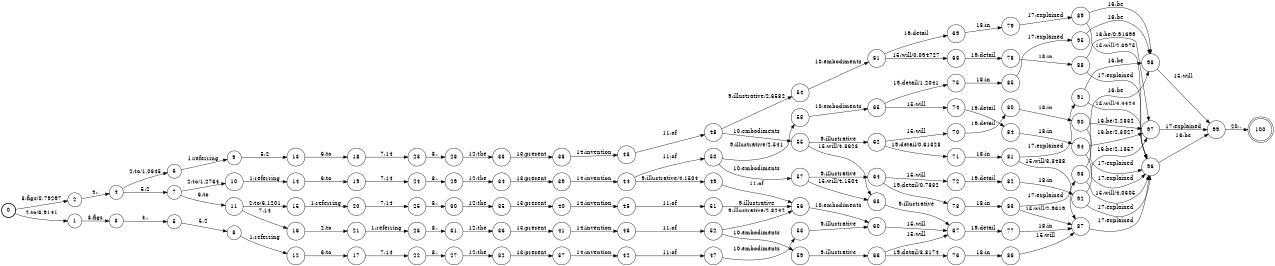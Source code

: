 digraph FST {
rankdir = LR;
size = "8.5,11";
label = "";
center = 1;
orientation = Portrait;
ranksep = "0.4";
nodesep = "0.25";
0 [label = "0", shape = circle, style = bold, fontsize = 14]
	0 -> 1 [label = "2:to/6.9141", fontsize = 14];
	0 -> 2 [label = "3:figs/0.79297", fontsize = 14];
1 [label = "1", shape = circle, style = solid, fontsize = 14]
	1 -> 3 [label = "3:figs", fontsize = 14];
2 [label = "2", shape = circle, style = solid, fontsize = 14]
	2 -> 4 [label = "4:.", fontsize = 14];
3 [label = "3", shape = circle, style = solid, fontsize = 14]
	3 -> 5 [label = "4:.", fontsize = 14];
4 [label = "4", shape = circle, style = solid, fontsize = 14]
	4 -> 6 [label = "2:to/1.0645", fontsize = 14];
	4 -> 7 [label = "5:2", fontsize = 14];
5 [label = "5", shape = circle, style = solid, fontsize = 14]
	5 -> 8 [label = "5:2", fontsize = 14];
6 [label = "6", shape = circle, style = solid, fontsize = 14]
	6 -> 9 [label = "1:referring", fontsize = 14];
7 [label = "7", shape = circle, style = solid, fontsize = 14]
	7 -> 10 [label = "2:to/1.2764", fontsize = 14];
	7 -> 11 [label = "6:to", fontsize = 14];
8 [label = "8", shape = circle, style = solid, fontsize = 14]
	8 -> 12 [label = "1:referring", fontsize = 14];
9 [label = "9", shape = circle, style = solid, fontsize = 14]
	9 -> 13 [label = "5:2", fontsize = 14];
10 [label = "10", shape = circle, style = solid, fontsize = 14]
	10 -> 14 [label = "1:referring", fontsize = 14];
11 [label = "11", shape = circle, style = solid, fontsize = 14]
	11 -> 15 [label = "2:to/6.1201", fontsize = 14];
	11 -> 16 [label = "7:14", fontsize = 14];
12 [label = "12", shape = circle, style = solid, fontsize = 14]
	12 -> 17 [label = "6:to", fontsize = 14];
13 [label = "13", shape = circle, style = solid, fontsize = 14]
	13 -> 18 [label = "6:to", fontsize = 14];
14 [label = "14", shape = circle, style = solid, fontsize = 14]
	14 -> 19 [label = "6:to", fontsize = 14];
15 [label = "15", shape = circle, style = solid, fontsize = 14]
	15 -> 20 [label = "1:referring", fontsize = 14];
16 [label = "16", shape = circle, style = solid, fontsize = 14]
	16 -> 21 [label = "2:to", fontsize = 14];
17 [label = "17", shape = circle, style = solid, fontsize = 14]
	17 -> 22 [label = "7:14", fontsize = 14];
18 [label = "18", shape = circle, style = solid, fontsize = 14]
	18 -> 23 [label = "7:14", fontsize = 14];
19 [label = "19", shape = circle, style = solid, fontsize = 14]
	19 -> 24 [label = "7:14", fontsize = 14];
20 [label = "20", shape = circle, style = solid, fontsize = 14]
	20 -> 25 [label = "7:14", fontsize = 14];
21 [label = "21", shape = circle, style = solid, fontsize = 14]
	21 -> 26 [label = "1:referring", fontsize = 14];
22 [label = "22", shape = circle, style = solid, fontsize = 14]
	22 -> 27 [label = "8:,", fontsize = 14];
23 [label = "23", shape = circle, style = solid, fontsize = 14]
	23 -> 28 [label = "8:,", fontsize = 14];
24 [label = "24", shape = circle, style = solid, fontsize = 14]
	24 -> 29 [label = "8:,", fontsize = 14];
25 [label = "25", shape = circle, style = solid, fontsize = 14]
	25 -> 30 [label = "8:,", fontsize = 14];
26 [label = "26", shape = circle, style = solid, fontsize = 14]
	26 -> 31 [label = "8:,", fontsize = 14];
27 [label = "27", shape = circle, style = solid, fontsize = 14]
	27 -> 32 [label = "12:the", fontsize = 14];
28 [label = "28", shape = circle, style = solid, fontsize = 14]
	28 -> 33 [label = "12:the", fontsize = 14];
29 [label = "29", shape = circle, style = solid, fontsize = 14]
	29 -> 34 [label = "12:the", fontsize = 14];
30 [label = "30", shape = circle, style = solid, fontsize = 14]
	30 -> 35 [label = "12:the", fontsize = 14];
31 [label = "31", shape = circle, style = solid, fontsize = 14]
	31 -> 36 [label = "12:the", fontsize = 14];
32 [label = "32", shape = circle, style = solid, fontsize = 14]
	32 -> 37 [label = "13:present", fontsize = 14];
33 [label = "33", shape = circle, style = solid, fontsize = 14]
	33 -> 38 [label = "13:present", fontsize = 14];
34 [label = "34", shape = circle, style = solid, fontsize = 14]
	34 -> 39 [label = "13:present", fontsize = 14];
35 [label = "35", shape = circle, style = solid, fontsize = 14]
	35 -> 40 [label = "13:present", fontsize = 14];
36 [label = "36", shape = circle, style = solid, fontsize = 14]
	36 -> 41 [label = "13:present", fontsize = 14];
37 [label = "37", shape = circle, style = solid, fontsize = 14]
	37 -> 42 [label = "14:invention", fontsize = 14];
38 [label = "38", shape = circle, style = solid, fontsize = 14]
	38 -> 43 [label = "14:invention", fontsize = 14];
39 [label = "39", shape = circle, style = solid, fontsize = 14]
	39 -> 44 [label = "14:invention", fontsize = 14];
40 [label = "40", shape = circle, style = solid, fontsize = 14]
	40 -> 45 [label = "14:invention", fontsize = 14];
41 [label = "41", shape = circle, style = solid, fontsize = 14]
	41 -> 46 [label = "14:invention", fontsize = 14];
42 [label = "42", shape = circle, style = solid, fontsize = 14]
	42 -> 47 [label = "11:of", fontsize = 14];
43 [label = "43", shape = circle, style = solid, fontsize = 14]
	43 -> 48 [label = "11:of", fontsize = 14];
44 [label = "44", shape = circle, style = solid, fontsize = 14]
	44 -> 49 [label = "9:illustrative/4.1504", fontsize = 14];
	44 -> 50 [label = "11:of", fontsize = 14];
45 [label = "45", shape = circle, style = solid, fontsize = 14]
	45 -> 51 [label = "11:of", fontsize = 14];
46 [label = "46", shape = circle, style = solid, fontsize = 14]
	46 -> 52 [label = "11:of", fontsize = 14];
47 [label = "47", shape = circle, style = solid, fontsize = 14]
	47 -> 53 [label = "10:embodiments", fontsize = 14];
48 [label = "48", shape = circle, style = solid, fontsize = 14]
	48 -> 54 [label = "9:illustrative/2.6582", fontsize = 14];
	48 -> 55 [label = "10:embodiments", fontsize = 14];
49 [label = "49", shape = circle, style = solid, fontsize = 14]
	49 -> 56 [label = "11:of", fontsize = 14];
50 [label = "50", shape = circle, style = solid, fontsize = 14]
	50 -> 58 [label = "9:illustrative/2.541", fontsize = 14];
	50 -> 57 [label = "10:embodiments", fontsize = 14];
51 [label = "51", shape = circle, style = solid, fontsize = 14]
	51 -> 56 [label = "9:illustrative", fontsize = 14];
52 [label = "52", shape = circle, style = solid, fontsize = 14]
	52 -> 56 [label = "9:illustrative/2.8242", fontsize = 14];
	52 -> 59 [label = "10:embodiments", fontsize = 14];
53 [label = "53", shape = circle, style = solid, fontsize = 14]
	53 -> 60 [label = "9:illustrative", fontsize = 14];
54 [label = "54", shape = circle, style = solid, fontsize = 14]
	54 -> 61 [label = "10:embodiments", fontsize = 14];
55 [label = "55", shape = circle, style = solid, fontsize = 14]
	55 -> 62 [label = "9:illustrative", fontsize = 14];
	55 -> 63 [label = "15:will/4.3623", fontsize = 14];
56 [label = "56", shape = circle, style = solid, fontsize = 14]
	56 -> 60 [label = "10:embodiments", fontsize = 14];
57 [label = "57", shape = circle, style = solid, fontsize = 14]
	57 -> 64 [label = "9:illustrative", fontsize = 14];
	57 -> 63 [label = "15:will/4.1504", fontsize = 14];
58 [label = "58", shape = circle, style = solid, fontsize = 14]
	58 -> 65 [label = "10:embodiments", fontsize = 14];
59 [label = "59", shape = circle, style = solid, fontsize = 14]
	59 -> 66 [label = "9:illustrative", fontsize = 14];
60 [label = "60", shape = circle, style = solid, fontsize = 14]
	60 -> 67 [label = "15:will", fontsize = 14];
61 [label = "61", shape = circle, style = solid, fontsize = 14]
	61 -> 68 [label = "15:will/0.094727", fontsize = 14];
	61 -> 69 [label = "19:detail", fontsize = 14];
62 [label = "62", shape = circle, style = solid, fontsize = 14]
	62 -> 70 [label = "15:will", fontsize = 14];
	62 -> 71 [label = "19:detail/0.61328", fontsize = 14];
63 [label = "63", shape = circle, style = solid, fontsize = 14]
	63 -> 67 [label = "9:illustrative", fontsize = 14];
64 [label = "64", shape = circle, style = solid, fontsize = 14]
	64 -> 72 [label = "15:will", fontsize = 14];
	64 -> 73 [label = "19:detail/0.7832", fontsize = 14];
65 [label = "65", shape = circle, style = solid, fontsize = 14]
	65 -> 74 [label = "15:will", fontsize = 14];
	65 -> 75 [label = "19:detail/1.2041", fontsize = 14];
66 [label = "66", shape = circle, style = solid, fontsize = 14]
	66 -> 67 [label = "15:will", fontsize = 14];
	66 -> 76 [label = "19:detail/3.8174", fontsize = 14];
67 [label = "67", shape = circle, style = solid, fontsize = 14]
	67 -> 77 [label = "19:detail", fontsize = 14];
68 [label = "68", shape = circle, style = solid, fontsize = 14]
	68 -> 78 [label = "19:detail", fontsize = 14];
69 [label = "69", shape = circle, style = solid, fontsize = 14]
	69 -> 79 [label = "18:in", fontsize = 14];
70 [label = "70", shape = circle, style = solid, fontsize = 14]
	70 -> 80 [label = "19:detail", fontsize = 14];
71 [label = "71", shape = circle, style = solid, fontsize = 14]
	71 -> 81 [label = "18:in", fontsize = 14];
72 [label = "72", shape = circle, style = solid, fontsize = 14]
	72 -> 82 [label = "19:detail", fontsize = 14];
73 [label = "73", shape = circle, style = solid, fontsize = 14]
	73 -> 83 [label = "18:in", fontsize = 14];
74 [label = "74", shape = circle, style = solid, fontsize = 14]
	74 -> 84 [label = "19:detail", fontsize = 14];
75 [label = "75", shape = circle, style = solid, fontsize = 14]
	75 -> 85 [label = "18:in", fontsize = 14];
76 [label = "76", shape = circle, style = solid, fontsize = 14]
	76 -> 86 [label = "18:in", fontsize = 14];
77 [label = "77", shape = circle, style = solid, fontsize = 14]
	77 -> 87 [label = "18:in", fontsize = 14];
78 [label = "78", shape = circle, style = solid, fontsize = 14]
	78 -> 88 [label = "18:in", fontsize = 14];
79 [label = "79", shape = circle, style = solid, fontsize = 14]
	79 -> 89 [label = "17:explained", fontsize = 14];
80 [label = "80", shape = circle, style = solid, fontsize = 14]
	80 -> 90 [label = "18:in", fontsize = 14];
81 [label = "81", shape = circle, style = solid, fontsize = 14]
	81 -> 87 [label = "15:will/3.3438", fontsize = 14];
	81 -> 91 [label = "17:explained", fontsize = 14];
82 [label = "82", shape = circle, style = solid, fontsize = 14]
	82 -> 92 [label = "18:in", fontsize = 14];
83 [label = "83", shape = circle, style = solid, fontsize = 14]
	83 -> 87 [label = "15:will/2.9619", fontsize = 14];
	83 -> 93 [label = "17:explained", fontsize = 14];
84 [label = "84", shape = circle, style = solid, fontsize = 14]
	84 -> 94 [label = "18:in", fontsize = 14];
85 [label = "85", shape = circle, style = solid, fontsize = 14]
	85 -> 95 [label = "17:explained", fontsize = 14];
86 [label = "86", shape = circle, style = solid, fontsize = 14]
	86 -> 87 [label = "15:will", fontsize = 14];
87 [label = "87", shape = circle, style = solid, fontsize = 14]
	87 -> 96 [label = "17:explained", fontsize = 14];
88 [label = "88", shape = circle, style = solid, fontsize = 14]
	88 -> 97 [label = "16:be/0.91699", fontsize = 14];
	88 -> 96 [label = "17:explained", fontsize = 14];
89 [label = "89", shape = circle, style = solid, fontsize = 14]
	89 -> 96 [label = "15:will/2.3975", fontsize = 14];
	89 -> 98 [label = "16:be", fontsize = 14];
90 [label = "90", shape = circle, style = solid, fontsize = 14]
	90 -> 97 [label = "16:be/2.2832", fontsize = 14];
	90 -> 96 [label = "17:explained", fontsize = 14];
91 [label = "91", shape = circle, style = solid, fontsize = 14]
	91 -> 96 [label = "15:will/4.4424", fontsize = 14];
	91 -> 98 [label = "16:be", fontsize = 14];
92 [label = "92", shape = circle, style = solid, fontsize = 14]
	92 -> 97 [label = "16:be/2.1357", fontsize = 14];
	92 -> 96 [label = "17:explained", fontsize = 14];
93 [label = "93", shape = circle, style = solid, fontsize = 14]
	93 -> 96 [label = "15:will/4.0605", fontsize = 14];
	93 -> 98 [label = "16:be", fontsize = 14];
94 [label = "94", shape = circle, style = solid, fontsize = 14]
	94 -> 97 [label = "16:be/2.3027", fontsize = 14];
	94 -> 96 [label = "17:explained", fontsize = 14];
95 [label = "95", shape = circle, style = solid, fontsize = 14]
	95 -> 98 [label = "16:be", fontsize = 14];
96 [label = "96", shape = circle, style = solid, fontsize = 14]
	96 -> 99 [label = "16:be", fontsize = 14];
97 [label = "97", shape = circle, style = solid, fontsize = 14]
	97 -> 99 [label = "17:explained", fontsize = 14];
98 [label = "98", shape = circle, style = solid, fontsize = 14]
	98 -> 99 [label = "15:will", fontsize = 14];
99 [label = "99", shape = circle, style = solid, fontsize = 14]
	99 -> 100 [label = "20:.", fontsize = 14];
100 [label = "100", shape = doublecircle, style = solid, fontsize = 14]
}
